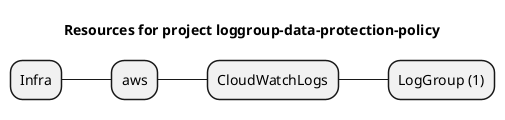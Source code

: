@startmindmap
title Resources for project loggroup-data-protection-policy
skinparam monochrome true
+ Infra
++ aws
+++ CloudWatchLogs
++++ LogGroup (1)
@endmindmap